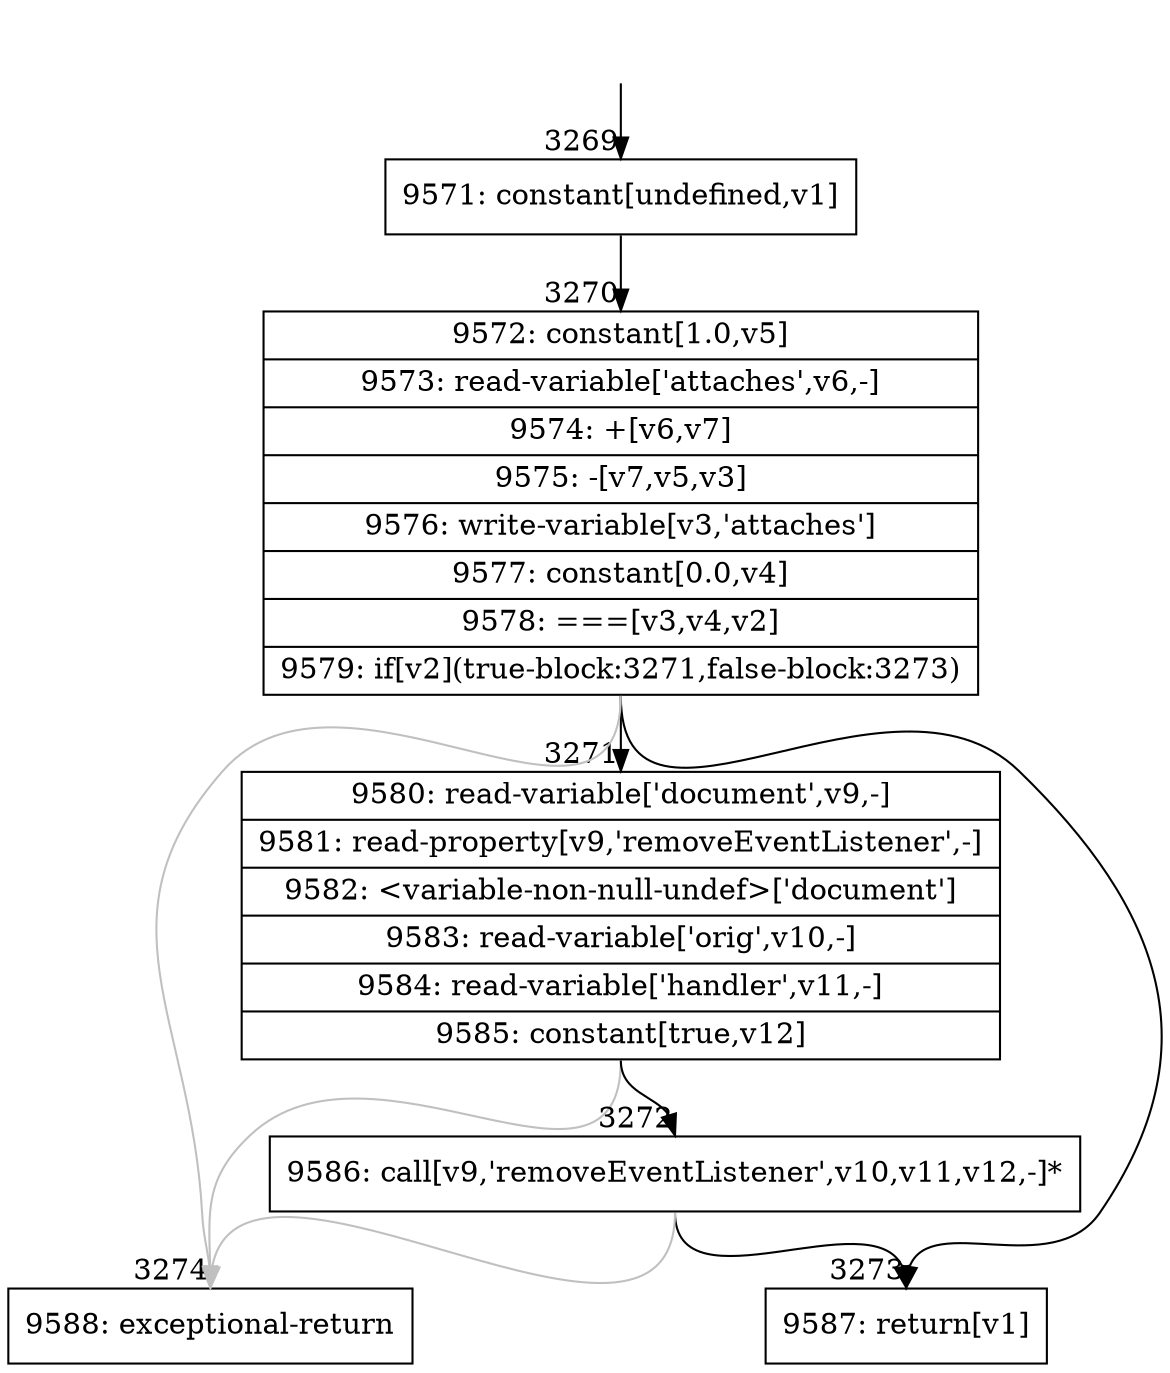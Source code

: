 digraph {
rankdir="TD"
BB_entry208[shape=none,label=""];
BB_entry208 -> BB3269 [tailport=s, headport=n, headlabel="    3269"]
BB3269 [shape=record label="{9571: constant[undefined,v1]}" ] 
BB3269 -> BB3270 [tailport=s, headport=n, headlabel="      3270"]
BB3270 [shape=record label="{9572: constant[1.0,v5]|9573: read-variable['attaches',v6,-]|9574: +[v6,v7]|9575: -[v7,v5,v3]|9576: write-variable[v3,'attaches']|9577: constant[0.0,v4]|9578: ===[v3,v4,v2]|9579: if[v2](true-block:3271,false-block:3273)}" ] 
BB3270 -> BB3271 [tailport=s, headport=n, headlabel="      3271"]
BB3270 -> BB3273 [tailport=s, headport=n, headlabel="      3273"]
BB3270 -> BB3274 [tailport=s, headport=n, color=gray, headlabel="      3274"]
BB3271 [shape=record label="{9580: read-variable['document',v9,-]|9581: read-property[v9,'removeEventListener',-]|9582: \<variable-non-null-undef\>['document']|9583: read-variable['orig',v10,-]|9584: read-variable['handler',v11,-]|9585: constant[true,v12]}" ] 
BB3271 -> BB3272 [tailport=s, headport=n, headlabel="      3272"]
BB3271 -> BB3274 [tailport=s, headport=n, color=gray]
BB3272 [shape=record label="{9586: call[v9,'removeEventListener',v10,v11,v12,-]*}" ] 
BB3272 -> BB3273 [tailport=s, headport=n]
BB3272 -> BB3274 [tailport=s, headport=n, color=gray]
BB3273 [shape=record label="{9587: return[v1]}" ] 
BB3274 [shape=record label="{9588: exceptional-return}" ] 
}
